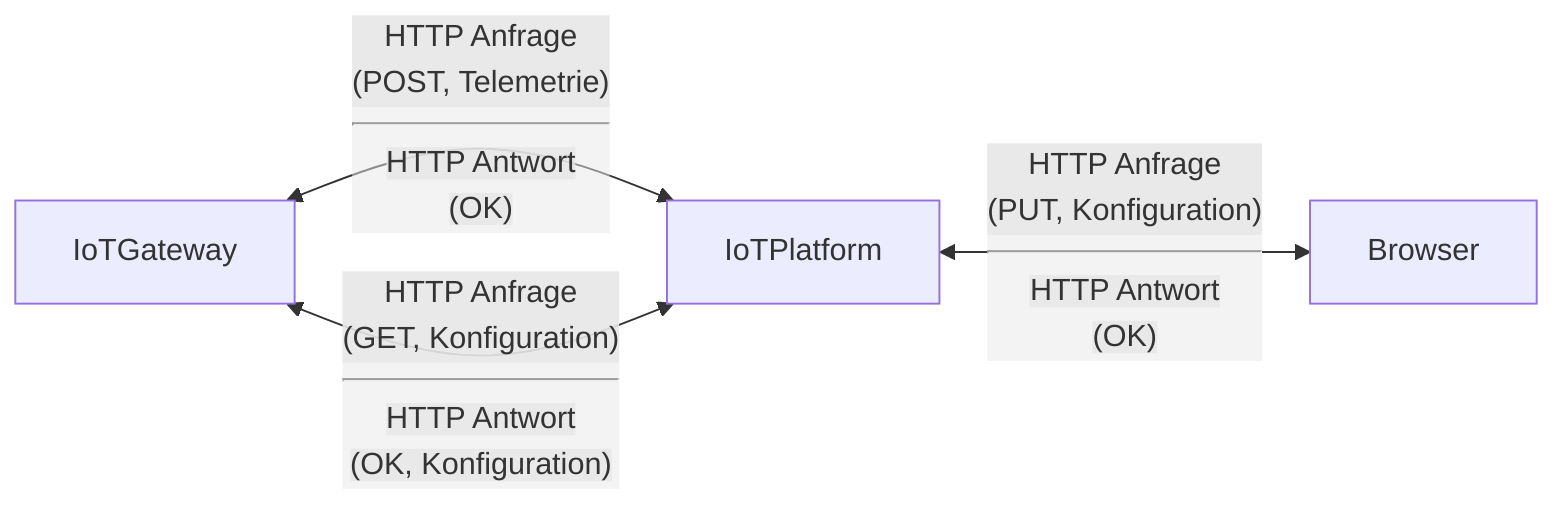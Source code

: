 flowchart LR

    IoTGateway <--"HTTP Anfrage<br/>(POST, Telemetrie)<hr/>HTTP Antwort<br/>(OK)"--> IoTPlatform

    IoTGateway <--"HTTP Anfrage<br/>(GET, Konfiguration)<hr/>HTTP Antwort<br/>(OK, Konfiguration)"--> IoTPlatform

    IoTPlatform <--"HTTP Anfrage<br/>(PUT, Konfiguration)<hr/>HTTP Antwort<br/>(OK)"--> Browser